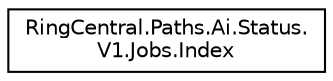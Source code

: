 digraph "Graphical Class Hierarchy"
{
 // LATEX_PDF_SIZE
  edge [fontname="Helvetica",fontsize="10",labelfontname="Helvetica",labelfontsize="10"];
  node [fontname="Helvetica",fontsize="10",shape=record];
  rankdir="LR";
  Node0 [label="RingCentral.Paths.Ai.Status.\lV1.Jobs.Index",height=0.2,width=0.4,color="black", fillcolor="white", style="filled",URL="$classRingCentral_1_1Paths_1_1Ai_1_1Status_1_1V1_1_1Jobs_1_1Index.html",tooltip=" "];
}
